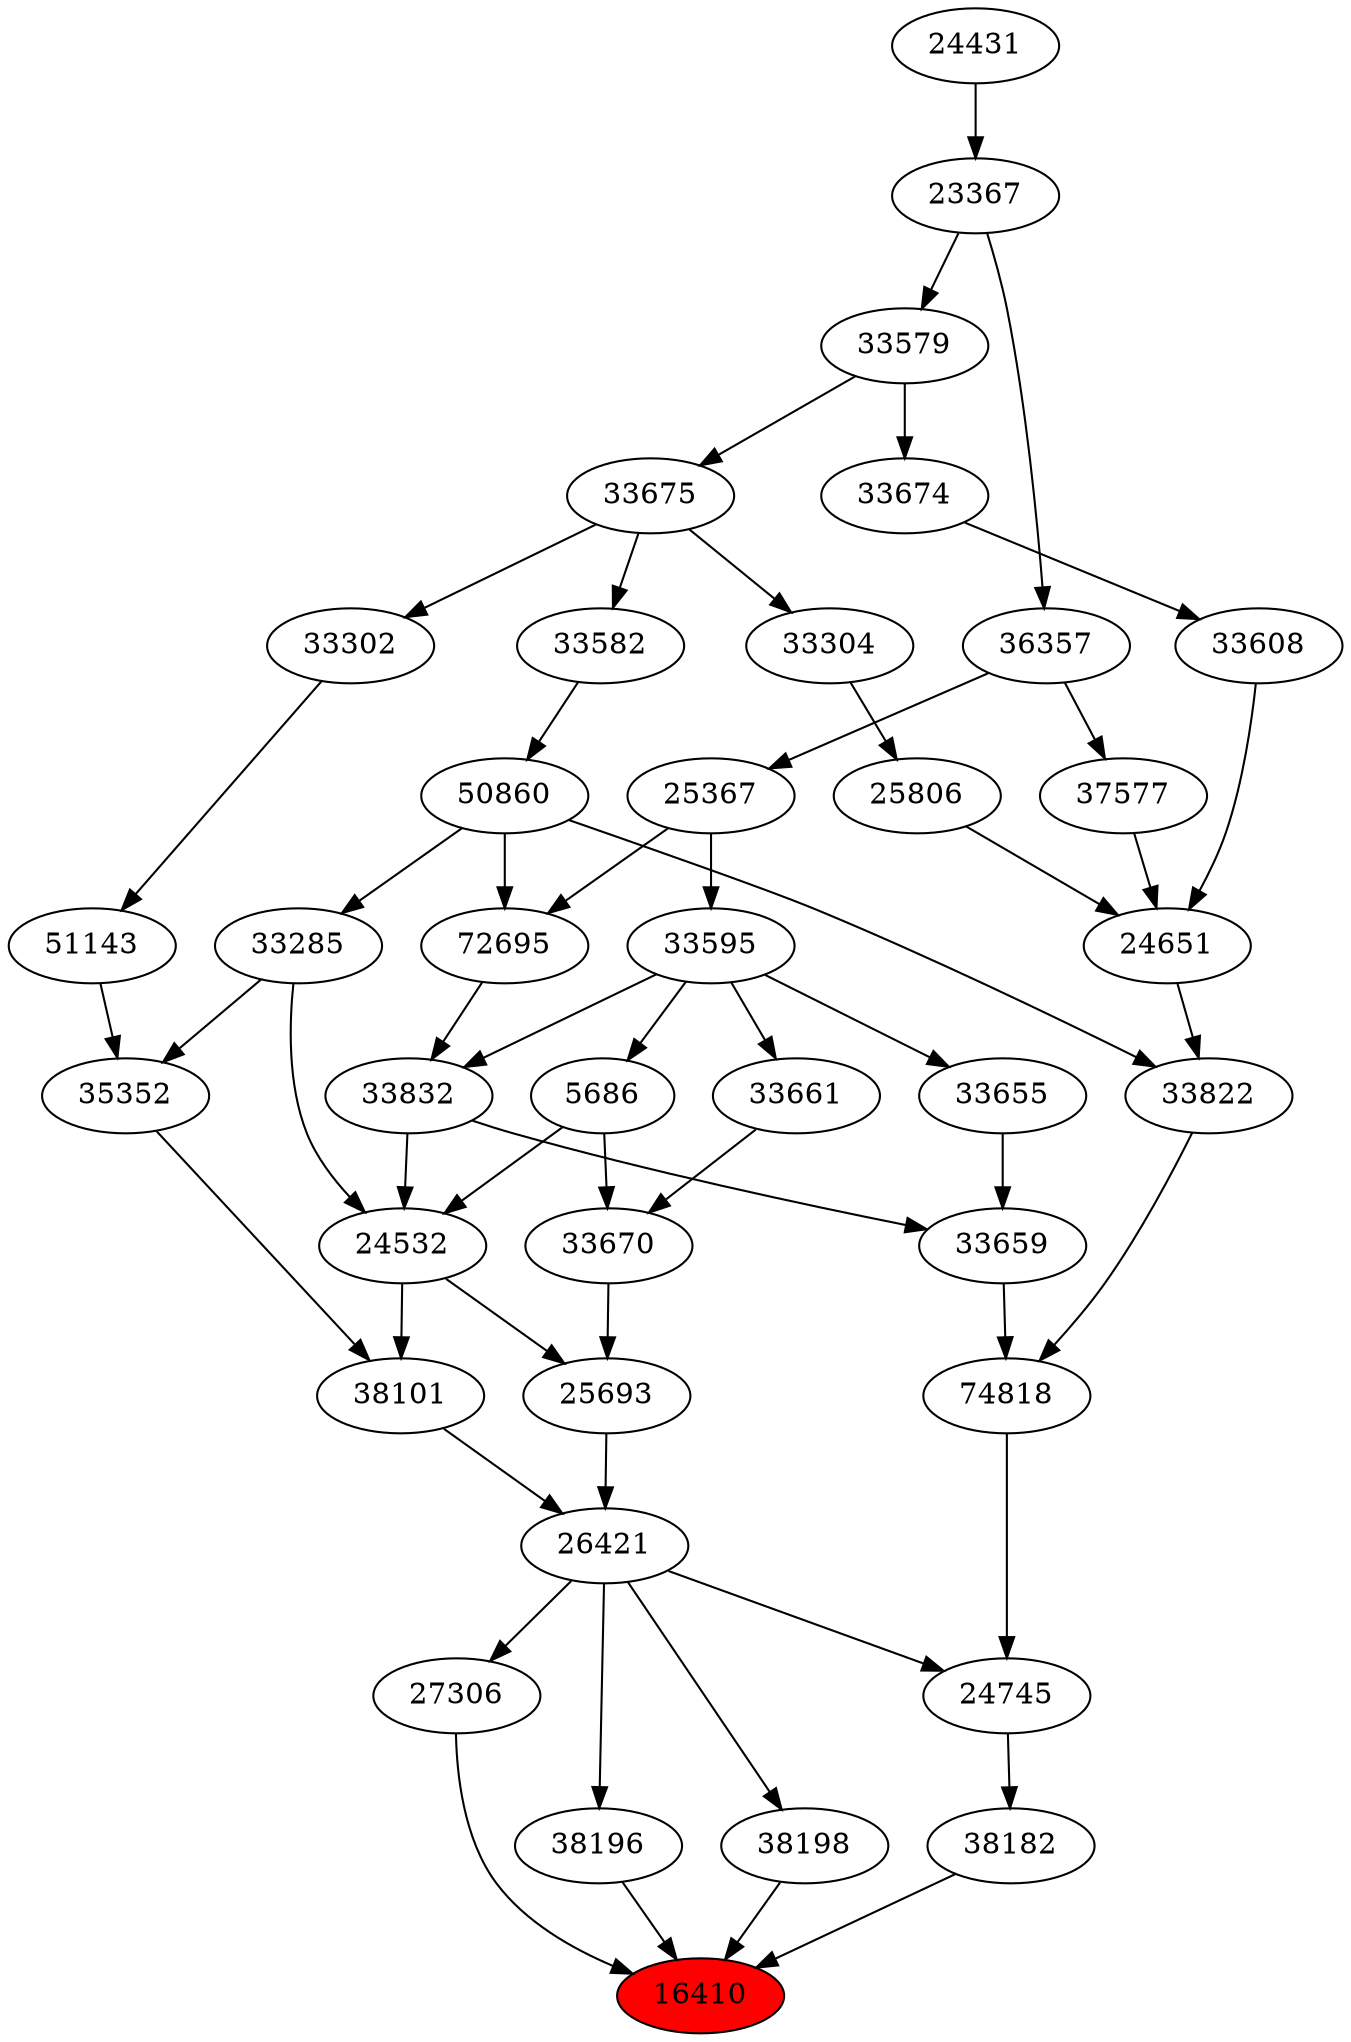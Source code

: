 strict digraph{ 
16410 [label="16410" fillcolor=red style=filled]
38196 -> 16410
38182 -> 16410
38198 -> 16410
27306 -> 16410
38196 [label="38196"]
26421 -> 38196
38182 [label="38182"]
24745 -> 38182
38198 [label="38198"]
26421 -> 38198
27306 [label="27306"]
26421 -> 27306
26421 [label="26421"]
25693 -> 26421
38101 -> 26421
24745 [label="24745"]
26421 -> 24745
74818 -> 24745
25693 [label="25693"]
24532 -> 25693
33670 -> 25693
38101 [label="38101"]
24532 -> 38101
35352 -> 38101
74818 [label="74818"]
33822 -> 74818
33659 -> 74818
24532 [label="24532"]
33285 -> 24532
5686 -> 24532
33832 -> 24532
33670 [label="33670"]
5686 -> 33670
33661 -> 33670
35352 [label="35352"]
33285 -> 35352
51143 -> 35352
33822 [label="33822"]
24651 -> 33822
50860 -> 33822
33659 [label="33659"]
33655 -> 33659
33832 -> 33659
33285 [label="33285"]
50860 -> 33285
5686 [label="5686"]
33595 -> 5686
33832 [label="33832"]
72695 -> 33832
33595 -> 33832
33661 [label="33661"]
33595 -> 33661
51143 [label="51143"]
33302 -> 51143
24651 [label="24651"]
25806 -> 24651
33608 -> 24651
37577 -> 24651
50860 [label="50860"]
33582 -> 50860
33655 [label="33655"]
33595 -> 33655
33595 [label="33595"]
25367 -> 33595
72695 [label="72695"]
50860 -> 72695
25367 -> 72695
33302 [label="33302"]
33675 -> 33302
25806 [label="25806"]
33304 -> 25806
33608 [label="33608"]
33674 -> 33608
37577 [label="37577"]
36357 -> 37577
33582 [label="33582"]
33675 -> 33582
25367 [label="25367"]
36357 -> 25367
33675 [label="33675"]
33579 -> 33675
33304 [label="33304"]
33675 -> 33304
33674 [label="33674"]
33579 -> 33674
36357 [label="36357"]
23367 -> 36357
33579 [label="33579"]
23367 -> 33579
23367 [label="23367"]
24431 -> 23367
24431 [label="24431"]
}